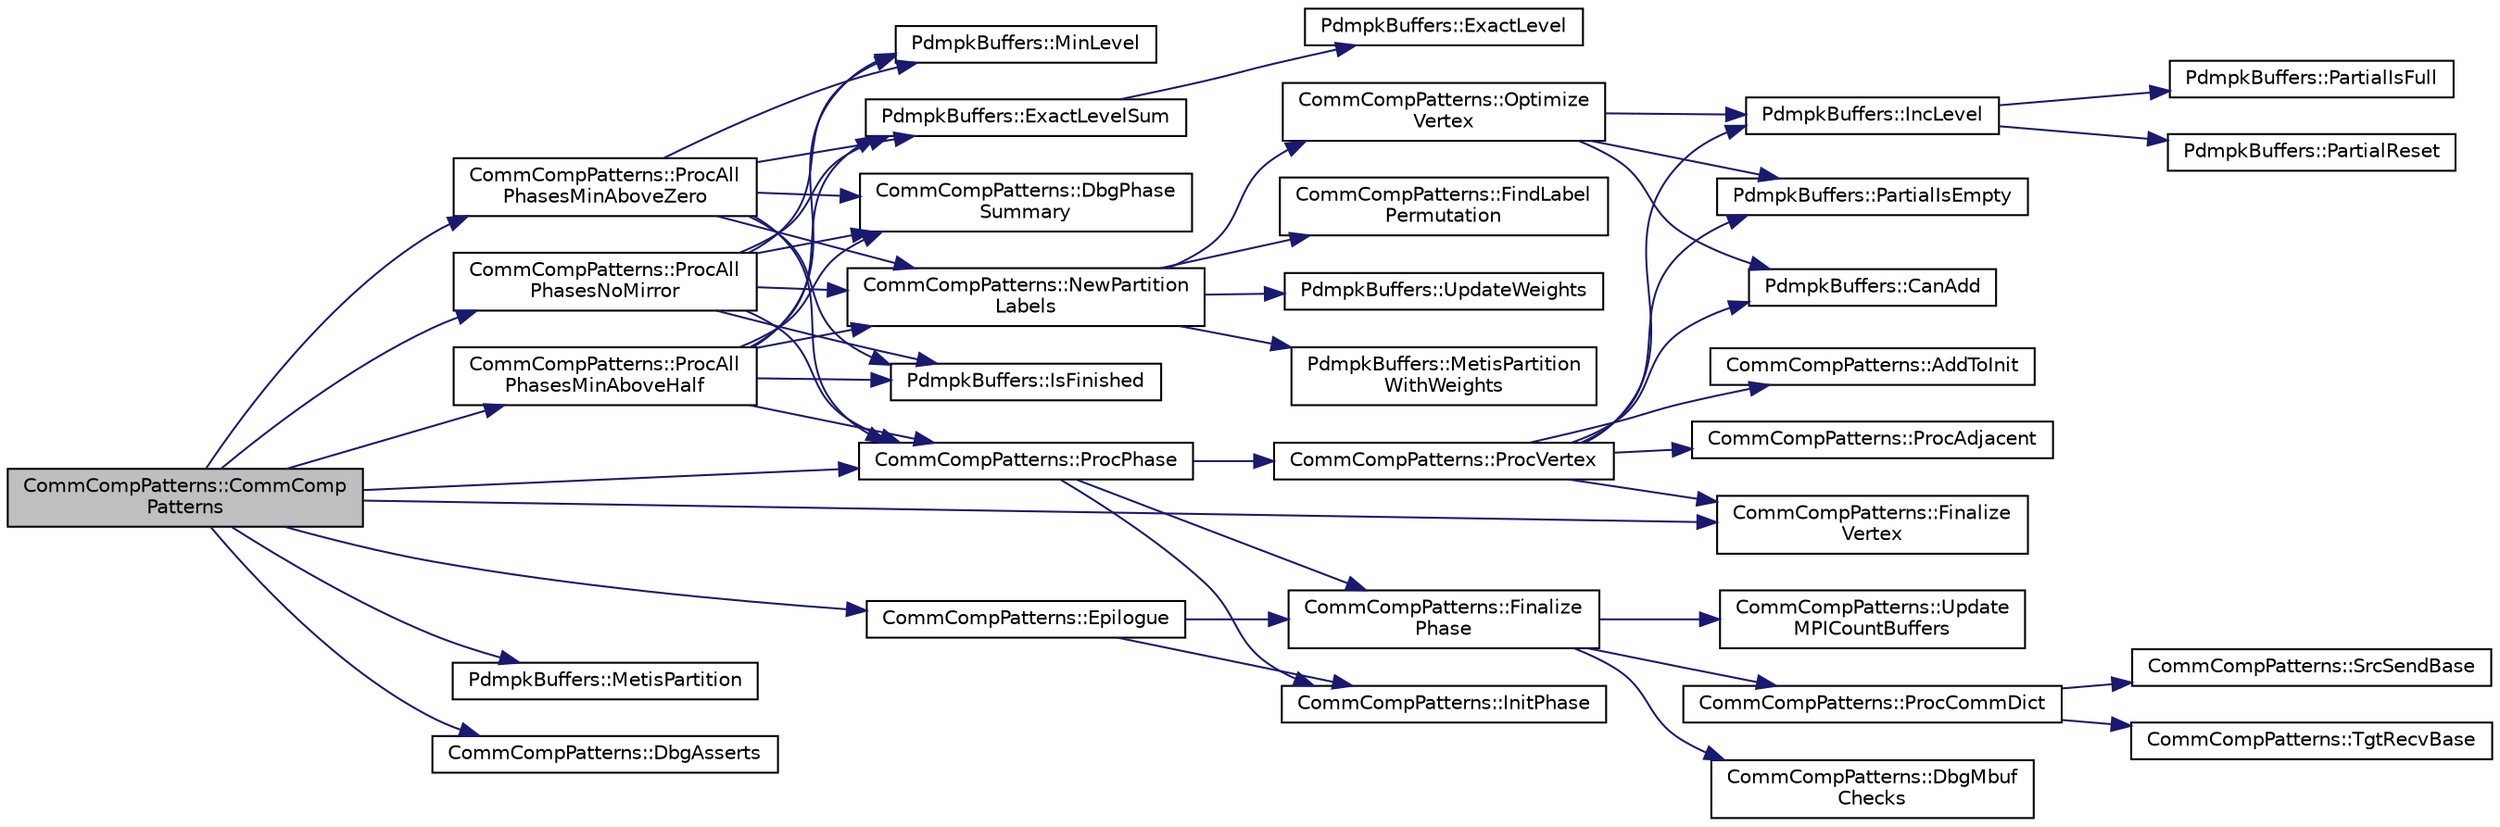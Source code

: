 digraph "CommCompPatterns::CommCompPatterns"
{
 // INTERACTIVE_SVG=YES
  edge [fontname="Helvetica",fontsize="10",labelfontname="Helvetica",labelfontsize="10"];
  node [fontname="Helvetica",fontsize="10",shape=record];
  rankdir="LR";
  Node0 [label="CommCompPatterns::CommComp\lPatterns",height=0.2,width=0.4,color="black", fillcolor="grey75", style="filled", fontcolor="black"];
  Node0 -> Node1 [color="midnightblue",fontsize="10",style="solid",fontname="Helvetica"];
  Node1 [label="CommCompPatterns::ProcAll\lPhasesNoMirror",height=0.2,width=0.4,color="black", fillcolor="white", style="filled",URL="$classCommCompPatterns.html#a614c8e8e0ad910fd4360004df278e7fa",tooltip="Process all phases: without any mirroring. "];
  Node1 -> Node2 [color="midnightblue",fontsize="10",style="solid",fontname="Helvetica"];
  Node2 [label="PdmpkBuffers::IsFinished",height=0.2,width=0.4,color="black", fillcolor="white", style="filled",URL="$classPdmpkBuffers.html#a5cb29b1f1ae3d2f93642825167a0424d",tooltip="Checks if all the algorithm is finished. "];
  Node1 -> Node3 [color="midnightblue",fontsize="10",style="solid",fontname="Helvetica"];
  Node3 [label="PdmpkBuffers::MinLevel",height=0.2,width=0.4,color="black", fillcolor="white", style="filled",URL="$classPdmpkBuffers.html#ab2d539f60a78b8b69884c490c72ecd0c",tooltip="Find the minimum of levels. "];
  Node1 -> Node4 [color="midnightblue",fontsize="10",style="solid",fontname="Helvetica"];
  Node4 [label="PdmpkBuffers::ExactLevelSum",height=0.2,width=0.4,color="black", fillcolor="white", style="filled",URL="$classPdmpkBuffers.html#ac39a9cfd641669f230a65e5ab7e6fb42",tooltip="Find the exact sum of levels including partial results. "];
  Node4 -> Node5 [color="midnightblue",fontsize="10",style="solid",fontname="Helvetica"];
  Node5 [label="PdmpkBuffers::ExactLevel",height=0.2,width=0.4,color="black", fillcolor="white", style="filled",URL="$classPdmpkBuffers.html#a661fc5b0f3c5c8a98b620e5a3378cefc",tooltip="The exact level of vertex (including partial results). "];
  Node1 -> Node6 [color="midnightblue",fontsize="10",style="solid",fontname="Helvetica"];
  Node6 [label="CommCompPatterns::DbgPhase\lSummary",height=0.2,width=0.4,color="black", fillcolor="white", style="filled",URL="$classCommCompPatterns.html#a8610af34a20cc6092967476f4470ba11"];
  Node1 -> Node7 [color="midnightblue",fontsize="10",style="solid",fontname="Helvetica"];
  Node7 [label="CommCompPatterns::NewPartition\lLabels",height=0.2,width=0.4,color="black", fillcolor="white", style="filled",URL="$classCommCompPatterns.html#a645aad5ba785a49c8d4f7a050632b447",tooltip="Generate and optimize partition label assignment using PdmpkBuffers::MetisPartitionWithWeights CommCo..."];
  Node7 -> Node8 [color="midnightblue",fontsize="10",style="solid",fontname="Helvetica"];
  Node8 [label="PdmpkBuffers::UpdateWeights",height=0.2,width=0.4,color="black", fillcolor="white", style="filled",URL="$classPdmpkBuffers.html#a8b7ff48f5cbcf90c51d3aea97a68c791",tooltip="Update the edge weights based on the levels by calling the selected method. "];
  Node7 -> Node9 [color="midnightblue",fontsize="10",style="solid",fontname="Helvetica"];
  Node9 [label="PdmpkBuffers::MetisPartition\lWithWeights",height=0.2,width=0.4,color="black", fillcolor="white", style="filled",URL="$classPdmpkBuffers.html#ab452543d0d515bd62909dae2ae8bdf0b",tooltip="Repartition the graph/matrix into partitions using PdmpkBuffers::weights. "];
  Node7 -> Node10 [color="midnightblue",fontsize="10",style="solid",fontname="Helvetica"];
  Node10 [label="CommCompPatterns::Optimize\lVertex",height=0.2,width=0.4,color="black", fillcolor="white", style="filled",URL="$classCommCompPatterns.html#aca6ef6922d3f839dfb934edccbd443ed",tooltip="Called in CommCompPatterns::NewPartitionLabels. "];
  Node10 -> Node11 [color="midnightblue",fontsize="10",style="solid",fontname="Helvetica"];
  Node11 [label="PdmpkBuffers::PartialIsEmpty",height=0.2,width=0.4,color="black", fillcolor="white", style="filled",URL="$classPdmpkBuffers.html#a8aadff41dbb1732e97addc8a72e96769",tooltip="Check if a vertex is at the level as specified by PdmpkBuffers::levels. "];
  Node10 -> Node12 [color="midnightblue",fontsize="10",style="solid",fontname="Helvetica"];
  Node12 [label="PdmpkBuffers::CanAdd",height=0.2,width=0.4,color="black", fillcolor="white", style="filled",URL="$classPdmpkBuffers.html#adbb2368bd2b8d511041feab738474c1a",tooltip="Check if an adjacent vertex can be added. "];
  Node10 -> Node13 [color="midnightblue",fontsize="10",style="solid",fontname="Helvetica"];
  Node13 [label="PdmpkBuffers::IncLevel",height=0.2,width=0.4,color="black", fillcolor="white", style="filled",URL="$classPdmpkBuffers.html#a8913a28c6f6de685849d51f5fd991ecb",tooltip="Increase level of a vertex if it is needed. "];
  Node13 -> Node14 [color="midnightblue",fontsize="10",style="solid",fontname="Helvetica"];
  Node14 [label="PdmpkBuffers::PartialIsFull",height=0.2,width=0.4,color="black", fillcolor="white", style="filled",URL="$classPdmpkBuffers.html#a7c38880f269bb49392056f2cc3cc771b",tooltip="Check if a vertex is one above the level as specified by PdmpkBuffers::levels, that is..."];
  Node13 -> Node15 [color="midnightblue",fontsize="10",style="solid",fontname="Helvetica"];
  Node15 [label="PdmpkBuffers::PartialReset",height=0.2,width=0.4,color="black", fillcolor="white", style="filled",URL="$classPdmpkBuffers.html#ace2f4e8df39d75ad0651751420a345cc",tooltip="Clear (set to 0) all bits of a vertex. "];
  Node7 -> Node16 [color="midnightblue",fontsize="10",style="solid",fontname="Helvetica"];
  Node16 [label="CommCompPatterns::FindLabel\lPermutation",height=0.2,width=0.4,color="black", fillcolor="white", style="filled",URL="$classCommCompPatterns.html#a60a48a5c3d009533e43733fb09ddf280",tooltip="Called in CommCompPatterns::NewPartitionLabels. "];
  Node1 -> Node17 [color="midnightblue",fontsize="10",style="solid",fontname="Helvetica"];
  Node17 [label="CommCompPatterns::ProcPhase",height=0.2,width=0.4,color="black", fillcolor="white", style="filled",URL="$classCommCompPatterns.html#a2f7400085165a143330af2d57a3973f3",tooltip="Generate one phase. "];
  Node17 -> Node18 [color="midnightblue",fontsize="10",style="solid",fontname="Helvetica"];
  Node18 [label="CommCompPatterns::InitPhase",height=0.2,width=0.4,color="black", fillcolor="white", style="filled",URL="$classCommCompPatterns.html#a755d36cec41563a76c3f5560e4881e63",tooltip="Code executed before each phase. "];
  Node17 -> Node19 [color="midnightblue",fontsize="10",style="solid",fontname="Helvetica"];
  Node19 [label="CommCompPatterns::ProcVertex",height=0.2,width=0.4,color="black", fillcolor="white", style="filled",URL="$classCommCompPatterns.html#a980e9643b0785e440b3d173159e7c16f",tooltip="Process one vertex. "];
  Node19 -> Node11 [color="midnightblue",fontsize="10",style="solid",fontname="Helvetica"];
  Node19 -> Node12 [color="midnightblue",fontsize="10",style="solid",fontname="Helvetica"];
  Node19 -> Node20 [color="midnightblue",fontsize="10",style="solid",fontname="Helvetica"];
  Node20 [label="CommCompPatterns::ProcAdjacent",height=0.2,width=0.4,color="black", fillcolor="white", style="filled",URL="$classCommCompPatterns.html#a8c0614eef59578163a12f49b550be7d6",tooltip="Process adjacent vertex. "];
  Node19 -> Node21 [color="midnightblue",fontsize="10",style="solid",fontname="Helvetica"];
  Node21 [label="CommCompPatterns::AddToInit",height=0.2,width=0.4,color="black", fillcolor="white", style="filled",URL="$classCommCompPatterns.html#acc45ce339d494be1cab64286b98ee03b",tooltip="Register a partial vertex. "];
  Node19 -> Node13 [color="midnightblue",fontsize="10",style="solid",fontname="Helvetica"];
  Node19 -> Node22 [color="midnightblue",fontsize="10",style="solid",fontname="Helvetica"];
  Node22 [label="CommCompPatterns::Finalize\lVertex",height=0.2,width=0.4,color="black", fillcolor="white", style="filled",URL="$classCommCompPatterns.html#ac6c8147cfb2a231e2a2ed1be737c1805",tooltip="Clean up after processing a vertex. "];
  Node17 -> Node23 [color="midnightblue",fontsize="10",style="solid",fontname="Helvetica"];
  Node23 [label="CommCompPatterns::Finalize\lPhase",height=0.2,width=0.4,color="black", fillcolor="white", style="filled",URL="$classCommCompPatterns.html#ad8142dd9236304fd8ac25dc6a2514a05",tooltip="Code executed after each phase. "];
  Node23 -> Node24 [color="midnightblue",fontsize="10",style="solid",fontname="Helvetica"];
  Node24 [label="CommCompPatterns::Update\lMPICountBuffers",height=0.2,width=0.4,color="black", fillcolor="white", style="filled",URL="$classCommCompPatterns.html#a1f863fe418b25e08d31e0c9bf2ed33b7",tooltip="Update the send count on the source partition, and the receive count on the target partition..."];
  Node23 -> Node25 [color="midnightblue",fontsize="10",style="solid",fontname="Helvetica"];
  Node25 [label="CommCompPatterns::ProcCommDict",height=0.2,width=0.4,color="black", fillcolor="white", style="filled",URL="$classCommCompPatterns.html#adf0e62cb8f5b4272cb9acb9c74e7ade6",tooltip="Process one element/iterator of CommDict. "];
  Node25 -> Node26 [color="midnightblue",fontsize="10",style="solid",fontname="Helvetica"];
  Node26 [label="CommCompPatterns::SrcSendBase",height=0.2,width=0.4,color="black", fillcolor="white", style="filled",URL="$classCommCompPatterns.html#a3d776059f831816b56c1b98e2581d1c6",tooltip="Return the base (0th index) of the subinterval of send buffer in the source buffer. "];
  Node25 -> Node27 [color="midnightblue",fontsize="10",style="solid",fontname="Helvetica"];
  Node27 [label="CommCompPatterns::TgtRecvBase",height=0.2,width=0.4,color="black", fillcolor="white", style="filled",URL="$classCommCompPatterns.html#a772665118ad2517205c2e077fa6e88bd",tooltip="Return the base (0th index) of the subinterval of receive buffer in the target buffer. "];
  Node23 -> Node28 [color="midnightblue",fontsize="10",style="solid",fontname="Helvetica"];
  Node28 [label="CommCompPatterns::DbgMbuf\lChecks",height=0.2,width=0.4,color="black", fillcolor="white", style="filled",URL="$classCommCompPatterns.html#a6cf53b9b2d6cf34ca6cd4b620b439eb1"];
  Node0 -> Node29 [color="midnightblue",fontsize="10",style="solid",fontname="Helvetica"];
  Node29 [label="CommCompPatterns::ProcAll\lPhasesMinAboveHalf",height=0.2,width=0.4,color="black", fillcolor="white", style="filled",URL="$classCommCompPatterns.html#a023a495de3fa6fcf9c40ff6dd298fcbd",tooltip="Process all phases: mirror after min_level is above the half. "];
  Node29 -> Node2 [color="midnightblue",fontsize="10",style="solid",fontname="Helvetica"];
  Node29 -> Node3 [color="midnightblue",fontsize="10",style="solid",fontname="Helvetica"];
  Node29 -> Node4 [color="midnightblue",fontsize="10",style="solid",fontname="Helvetica"];
  Node29 -> Node6 [color="midnightblue",fontsize="10",style="solid",fontname="Helvetica"];
  Node29 -> Node7 [color="midnightblue",fontsize="10",style="solid",fontname="Helvetica"];
  Node29 -> Node17 [color="midnightblue",fontsize="10",style="solid",fontname="Helvetica"];
  Node0 -> Node30 [color="midnightblue",fontsize="10",style="solid",fontname="Helvetica"];
  Node30 [label="CommCompPatterns::ProcAll\lPhasesMinAboveZero",height=0.2,width=0.4,color="black", fillcolor="white", style="filled",URL="$classCommCompPatterns.html#a163e416673b4e19d15636c63dbb8ab43",tooltip="Process all phases: mirror after min_level is above 0. "];
  Node30 -> Node2 [color="midnightblue",fontsize="10",style="solid",fontname="Helvetica"];
  Node30 -> Node3 [color="midnightblue",fontsize="10",style="solid",fontname="Helvetica"];
  Node30 -> Node4 [color="midnightblue",fontsize="10",style="solid",fontname="Helvetica"];
  Node30 -> Node6 [color="midnightblue",fontsize="10",style="solid",fontname="Helvetica"];
  Node30 -> Node7 [color="midnightblue",fontsize="10",style="solid",fontname="Helvetica"];
  Node30 -> Node17 [color="midnightblue",fontsize="10",style="solid",fontname="Helvetica"];
  Node0 -> Node31 [color="midnightblue",fontsize="10",style="solid",fontname="Helvetica"];
  Node31 [label="PdmpkBuffers::MetisPartition",height=0.2,width=0.4,color="black", fillcolor="white", style="filled",URL="$classPdmpkBuffers.html#a5ebbfa831171479c783a7a028bed885a",tooltip="Since all the vertices are initially at level = 0, partition is done without any weights input..."];
  Node0 -> Node22 [color="midnightblue",fontsize="10",style="solid",fontname="Helvetica"];
  Node0 -> Node17 [color="midnightblue",fontsize="10",style="solid",fontname="Helvetica"];
  Node0 -> Node32 [color="midnightblue",fontsize="10",style="solid",fontname="Helvetica"];
  Node32 [label="CommCompPatterns::Epilogue",height=0.2,width=0.4,color="black", fillcolor="white", style="filled",URL="$classCommCompPatterns.html#aec8d5bda82fed00956cd7009820e5439",tooltip="Code executed at the end of the constructor. "];
  Node32 -> Node18 [color="midnightblue",fontsize="10",style="solid",fontname="Helvetica"];
  Node32 -> Node23 [color="midnightblue",fontsize="10",style="solid",fontname="Helvetica"];
  Node0 -> Node33 [color="midnightblue",fontsize="10",style="solid",fontname="Helvetica"];
  Node33 [label="CommCompPatterns::DbgAsserts",height=0.2,width=0.4,color="black", fillcolor="white", style="filled",URL="$classCommCompPatterns.html#a250df4c9f57d6189cdb422d2e728f71c"];
}

